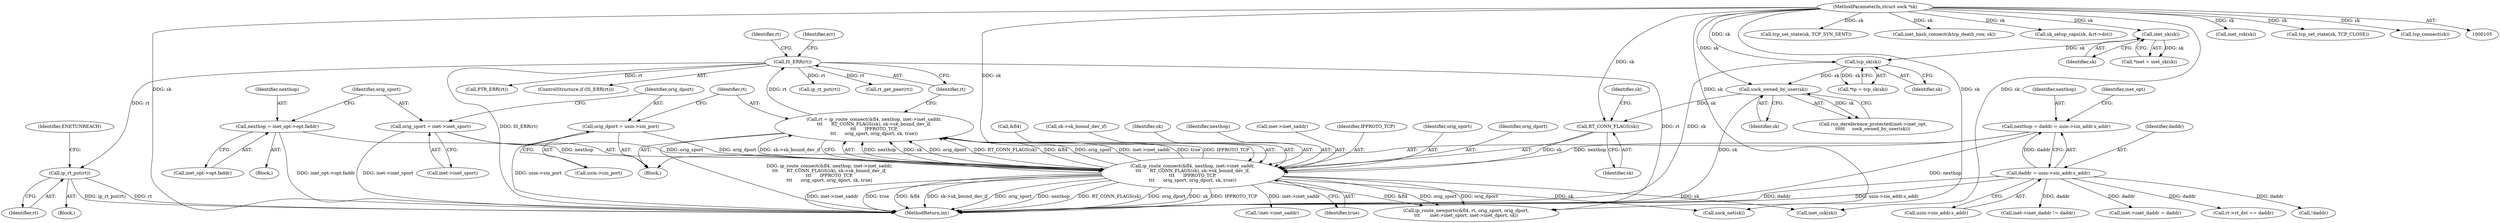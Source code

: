 digraph "0_linux_f6d8bd051c391c1c0458a30b2a7abcd939329259_29@pointer" {
"1000247" [label="(Call,ip_rt_put(rt))"];
"1000220" [label="(Call,IS_ERR(rt))"];
"1000200" [label="(Call,rt = ip_route_connect(&fl4, nexthop, inet->inet_saddr,\n\t\t\t      RT_CONN_FLAGS(sk), sk->sk_bound_dev_if,\n\t\t\t      IPPROTO_TCP,\n\t\t\t      orig_sport, orig_dport, sk, true))"];
"1000202" [label="(Call,ip_route_connect(&fl4, nexthop, inet->inet_saddr,\n\t\t\t      RT_CONN_FLAGS(sk), sk->sk_bound_dev_if,\n\t\t\t      IPPROTO_TCP,\n\t\t\t      orig_sport, orig_dport, sk, true))"];
"1000183" [label="(Call,nexthop = inet_opt->opt.faddr)"];
"1000151" [label="(Call,nexthop = daddr = usin->sin_addr.s_addr)"];
"1000153" [label="(Call,daddr = usin->sin_addr.s_addr)"];
"1000209" [label="(Call,RT_CONN_FLAGS(sk))"];
"1000166" [label="(Call,sock_owned_by_user(sk))"];
"1000124" [label="(Call,tcp_sk(sk))"];
"1000119" [label="(Call,inet_sk(sk))"];
"1000106" [label="(MethodParameterIn,struct sock *sk)"];
"1000190" [label="(Call,orig_sport = inet->inet_sport)"];
"1000195" [label="(Call,orig_dport = usin->sin_port)"];
"1000202" [label="(Call,ip_route_connect(&fl4, nexthop, inet->inet_saddr,\n\t\t\t      RT_CONN_FLAGS(sk), sk->sk_bound_dev_if,\n\t\t\t      IPPROTO_TCP,\n\t\t\t      orig_sport, orig_dport, sk, true))"];
"1000246" [label="(Block,)"];
"1000412" [label="(Call,tcp_set_state(sk, TCP_SYN_SENT))"];
"1000251" [label="(Identifier,ENETUNREACH)"];
"1000523" [label="(MethodReturn,int)"];
"1000212" [label="(Identifier,sk)"];
"1000166" [label="(Call,sock_owned_by_user(sk))"];
"1000241" [label="(Identifier,rt)"];
"1000220" [label="(Call,IS_ERR(rt))"];
"1000330" [label="(Call,rt->rt_dst == daddr)"];
"1000178" [label="(Call,!daddr)"];
"1000162" [label="(Call,rcu_dereference_protected(inet->inet_opt,\n\t\t\t\t\t     sock_owned_by_user(sk)))"];
"1000417" [label="(Call,inet_hash_connect(&tcp_death_row, sk))"];
"1000153" [label="(Call,daddr = usin->sin_addr.s_addr)"];
"1000210" [label="(Identifier,sk)"];
"1000151" [label="(Call,nexthop = daddr = usin->sin_addr.s_addr)"];
"1000224" [label="(Identifier,err)"];
"1000106" [label="(MethodParameterIn,struct sock *sk)"];
"1000247" [label="(Call,ip_rt_put(rt))"];
"1000214" [label="(Identifier,IPPROTO_TCP)"];
"1000184" [label="(Identifier,nexthop)"];
"1000119" [label="(Call,inet_sk(sk))"];
"1000124" [label="(Call,tcp_sk(sk))"];
"1000225" [label="(Call,PTR_ERR(rt))"];
"1000233" [label="(Call,sock_net(sk))"];
"1000197" [label="(Call,usin->sin_port)"];
"1000218" [label="(Identifier,true)"];
"1000122" [label="(Call,*tp = tcp_sk(sk))"];
"1000215" [label="(Identifier,orig_sport)"];
"1000216" [label="(Identifier,orig_dport)"];
"1000109" [label="(Block,)"];
"1000191" [label="(Identifier,orig_sport)"];
"1000219" [label="(ControlStructure,if (IS_ERR(rt)))"];
"1000154" [label="(Identifier,daddr)"];
"1000161" [label="(Identifier,inet_opt)"];
"1000190" [label="(Call,orig_sport = inet->inet_sport)"];
"1000155" [label="(Call,usin->sin_addr.s_addr)"];
"1000203" [label="(Call,&fl4)"];
"1000293" [label="(Call,inet->inet_daddr != daddr)"];
"1000248" [label="(Identifier,rt)"];
"1000152" [label="(Identifier,nexthop)"];
"1000120" [label="(Identifier,sk)"];
"1000196" [label="(Identifier,orig_dport)"];
"1000211" [label="(Call,sk->sk_bound_dev_if)"];
"1000176" [label="(Block,)"];
"1000456" [label="(Call,sk_setup_caps(sk, &rt->dst))"];
"1000382" [label="(Call,inet->inet_daddr = daddr)"];
"1000192" [label="(Call,inet->inet_sport)"];
"1000217" [label="(Identifier,sk)"];
"1000117" [label="(Call,*inet = inet_sk(sk))"];
"1000268" [label="(Call,!inet->inet_saddr)"];
"1000221" [label="(Identifier,rt)"];
"1000389" [label="(Call,inet_csk(sk))"];
"1000426" [label="(Call,ip_route_newports(&fl4, rt, orig_sport, orig_dport,\n\t\t\t       inet->inet_sport, inet->inet_dport, sk))"];
"1000183" [label="(Call,nexthop = inet_opt->opt.faddr)"];
"1000397" [label="(Call,inet_csk(sk))"];
"1000509" [label="(Call,ip_rt_put(rt))"];
"1000201" [label="(Identifier,rt)"];
"1000200" [label="(Call,rt = ip_route_connect(&fl4, nexthop, inet->inet_saddr,\n\t\t\t      RT_CONN_FLAGS(sk), sk->sk_bound_dev_if,\n\t\t\t      IPPROTO_TCP,\n\t\t\t      orig_sport, orig_dport, sk, true))"];
"1000205" [label="(Identifier,nexthop)"];
"1000506" [label="(Call,tcp_set_state(sk, TCP_CLOSE))"];
"1000167" [label="(Identifier,sk)"];
"1000125" [label="(Identifier,sk)"];
"1000206" [label="(Call,inet->inet_saddr)"];
"1000195" [label="(Call,orig_dport = usin->sin_port)"];
"1000185" [label="(Call,inet_opt->opt.faddr)"];
"1000339" [label="(Call,rt_get_peer(rt))"];
"1000209" [label="(Call,RT_CONN_FLAGS(sk))"];
"1000495" [label="(Call,tcp_connect(sk))"];
"1000247" -> "1000246"  [label="AST: "];
"1000247" -> "1000248"  [label="CFG: "];
"1000248" -> "1000247"  [label="AST: "];
"1000251" -> "1000247"  [label="CFG: "];
"1000247" -> "1000523"  [label="DDG: rt"];
"1000247" -> "1000523"  [label="DDG: ip_rt_put(rt)"];
"1000220" -> "1000247"  [label="DDG: rt"];
"1000220" -> "1000219"  [label="AST: "];
"1000220" -> "1000221"  [label="CFG: "];
"1000221" -> "1000220"  [label="AST: "];
"1000224" -> "1000220"  [label="CFG: "];
"1000241" -> "1000220"  [label="CFG: "];
"1000220" -> "1000523"  [label="DDG: IS_ERR(rt)"];
"1000200" -> "1000220"  [label="DDG: rt"];
"1000220" -> "1000225"  [label="DDG: rt"];
"1000220" -> "1000339"  [label="DDG: rt"];
"1000220" -> "1000426"  [label="DDG: rt"];
"1000220" -> "1000509"  [label="DDG: rt"];
"1000200" -> "1000109"  [label="AST: "];
"1000200" -> "1000202"  [label="CFG: "];
"1000201" -> "1000200"  [label="AST: "];
"1000202" -> "1000200"  [label="AST: "];
"1000221" -> "1000200"  [label="CFG: "];
"1000200" -> "1000523"  [label="DDG: ip_route_connect(&fl4, nexthop, inet->inet_saddr,\n\t\t\t      RT_CONN_FLAGS(sk), sk->sk_bound_dev_if,\n\t\t\t      IPPROTO_TCP,\n\t\t\t      orig_sport, orig_dport, sk, true)"];
"1000202" -> "1000200"  [label="DDG: nexthop"];
"1000202" -> "1000200"  [label="DDG: sk"];
"1000202" -> "1000200"  [label="DDG: orig_dport"];
"1000202" -> "1000200"  [label="DDG: RT_CONN_FLAGS(sk)"];
"1000202" -> "1000200"  [label="DDG: &fl4"];
"1000202" -> "1000200"  [label="DDG: orig_sport"];
"1000202" -> "1000200"  [label="DDG: inet->inet_saddr"];
"1000202" -> "1000200"  [label="DDG: true"];
"1000202" -> "1000200"  [label="DDG: IPPROTO_TCP"];
"1000202" -> "1000200"  [label="DDG: sk->sk_bound_dev_if"];
"1000202" -> "1000218"  [label="CFG: "];
"1000203" -> "1000202"  [label="AST: "];
"1000205" -> "1000202"  [label="AST: "];
"1000206" -> "1000202"  [label="AST: "];
"1000209" -> "1000202"  [label="AST: "];
"1000211" -> "1000202"  [label="AST: "];
"1000214" -> "1000202"  [label="AST: "];
"1000215" -> "1000202"  [label="AST: "];
"1000216" -> "1000202"  [label="AST: "];
"1000217" -> "1000202"  [label="AST: "];
"1000218" -> "1000202"  [label="AST: "];
"1000202" -> "1000523"  [label="DDG: RT_CONN_FLAGS(sk)"];
"1000202" -> "1000523"  [label="DDG: orig_dport"];
"1000202" -> "1000523"  [label="DDG: sk"];
"1000202" -> "1000523"  [label="DDG: IPPROTO_TCP"];
"1000202" -> "1000523"  [label="DDG: inet->inet_saddr"];
"1000202" -> "1000523"  [label="DDG: true"];
"1000202" -> "1000523"  [label="DDG: &fl4"];
"1000202" -> "1000523"  [label="DDG: sk->sk_bound_dev_if"];
"1000202" -> "1000523"  [label="DDG: orig_sport"];
"1000202" -> "1000523"  [label="DDG: nexthop"];
"1000183" -> "1000202"  [label="DDG: nexthop"];
"1000151" -> "1000202"  [label="DDG: nexthop"];
"1000209" -> "1000202"  [label="DDG: sk"];
"1000190" -> "1000202"  [label="DDG: orig_sport"];
"1000195" -> "1000202"  [label="DDG: orig_dport"];
"1000106" -> "1000202"  [label="DDG: sk"];
"1000202" -> "1000233"  [label="DDG: sk"];
"1000202" -> "1000268"  [label="DDG: inet->inet_saddr"];
"1000202" -> "1000389"  [label="DDG: sk"];
"1000202" -> "1000426"  [label="DDG: &fl4"];
"1000202" -> "1000426"  [label="DDG: orig_sport"];
"1000202" -> "1000426"  [label="DDG: orig_dport"];
"1000183" -> "1000176"  [label="AST: "];
"1000183" -> "1000185"  [label="CFG: "];
"1000184" -> "1000183"  [label="AST: "];
"1000185" -> "1000183"  [label="AST: "];
"1000191" -> "1000183"  [label="CFG: "];
"1000183" -> "1000523"  [label="DDG: inet_opt->opt.faddr"];
"1000151" -> "1000109"  [label="AST: "];
"1000151" -> "1000153"  [label="CFG: "];
"1000152" -> "1000151"  [label="AST: "];
"1000153" -> "1000151"  [label="AST: "];
"1000161" -> "1000151"  [label="CFG: "];
"1000151" -> "1000523"  [label="DDG: nexthop"];
"1000153" -> "1000151"  [label="DDG: daddr"];
"1000153" -> "1000155"  [label="CFG: "];
"1000154" -> "1000153"  [label="AST: "];
"1000155" -> "1000153"  [label="AST: "];
"1000153" -> "1000523"  [label="DDG: usin->sin_addr.s_addr"];
"1000153" -> "1000523"  [label="DDG: daddr"];
"1000153" -> "1000178"  [label="DDG: daddr"];
"1000153" -> "1000293"  [label="DDG: daddr"];
"1000153" -> "1000330"  [label="DDG: daddr"];
"1000153" -> "1000382"  [label="DDG: daddr"];
"1000209" -> "1000210"  [label="CFG: "];
"1000210" -> "1000209"  [label="AST: "];
"1000212" -> "1000209"  [label="CFG: "];
"1000166" -> "1000209"  [label="DDG: sk"];
"1000106" -> "1000209"  [label="DDG: sk"];
"1000166" -> "1000162"  [label="AST: "];
"1000166" -> "1000167"  [label="CFG: "];
"1000167" -> "1000166"  [label="AST: "];
"1000162" -> "1000166"  [label="CFG: "];
"1000166" -> "1000523"  [label="DDG: sk"];
"1000166" -> "1000162"  [label="DDG: sk"];
"1000124" -> "1000166"  [label="DDG: sk"];
"1000106" -> "1000166"  [label="DDG: sk"];
"1000124" -> "1000122"  [label="AST: "];
"1000124" -> "1000125"  [label="CFG: "];
"1000125" -> "1000124"  [label="AST: "];
"1000122" -> "1000124"  [label="CFG: "];
"1000124" -> "1000523"  [label="DDG: sk"];
"1000124" -> "1000122"  [label="DDG: sk"];
"1000119" -> "1000124"  [label="DDG: sk"];
"1000106" -> "1000124"  [label="DDG: sk"];
"1000119" -> "1000117"  [label="AST: "];
"1000119" -> "1000120"  [label="CFG: "];
"1000120" -> "1000119"  [label="AST: "];
"1000117" -> "1000119"  [label="CFG: "];
"1000119" -> "1000117"  [label="DDG: sk"];
"1000106" -> "1000119"  [label="DDG: sk"];
"1000106" -> "1000105"  [label="AST: "];
"1000106" -> "1000523"  [label="DDG: sk"];
"1000106" -> "1000233"  [label="DDG: sk"];
"1000106" -> "1000389"  [label="DDG: sk"];
"1000106" -> "1000397"  [label="DDG: sk"];
"1000106" -> "1000412"  [label="DDG: sk"];
"1000106" -> "1000417"  [label="DDG: sk"];
"1000106" -> "1000426"  [label="DDG: sk"];
"1000106" -> "1000456"  [label="DDG: sk"];
"1000106" -> "1000495"  [label="DDG: sk"];
"1000106" -> "1000506"  [label="DDG: sk"];
"1000190" -> "1000109"  [label="AST: "];
"1000190" -> "1000192"  [label="CFG: "];
"1000191" -> "1000190"  [label="AST: "];
"1000192" -> "1000190"  [label="AST: "];
"1000196" -> "1000190"  [label="CFG: "];
"1000190" -> "1000523"  [label="DDG: inet->inet_sport"];
"1000195" -> "1000109"  [label="AST: "];
"1000195" -> "1000197"  [label="CFG: "];
"1000196" -> "1000195"  [label="AST: "];
"1000197" -> "1000195"  [label="AST: "];
"1000201" -> "1000195"  [label="CFG: "];
"1000195" -> "1000523"  [label="DDG: usin->sin_port"];
}

